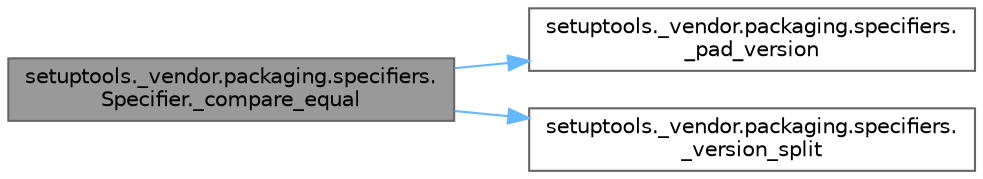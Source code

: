 digraph "setuptools._vendor.packaging.specifiers.Specifier._compare_equal"
{
 // LATEX_PDF_SIZE
  bgcolor="transparent";
  edge [fontname=Helvetica,fontsize=10,labelfontname=Helvetica,labelfontsize=10];
  node [fontname=Helvetica,fontsize=10,shape=box,height=0.2,width=0.4];
  rankdir="LR";
  Node1 [id="Node000001",label="setuptools._vendor.packaging.specifiers.\lSpecifier._compare_equal",height=0.2,width=0.4,color="gray40", fillcolor="grey60", style="filled", fontcolor="black",tooltip=" "];
  Node1 -> Node2 [id="edge1_Node000001_Node000002",color="steelblue1",style="solid",tooltip=" "];
  Node2 [id="Node000002",label="setuptools._vendor.packaging.specifiers.\l_pad_version",height=0.2,width=0.4,color="grey40", fillcolor="white", style="filled",URL="$namespacesetuptools_1_1__vendor_1_1packaging_1_1specifiers.html#a7d7c889ca6ba9665b2d0af8671cf8361",tooltip=" "];
  Node1 -> Node3 [id="edge2_Node000001_Node000003",color="steelblue1",style="solid",tooltip=" "];
  Node3 [id="Node000003",label="setuptools._vendor.packaging.specifiers.\l_version_split",height=0.2,width=0.4,color="grey40", fillcolor="white", style="filled",URL="$namespacesetuptools_1_1__vendor_1_1packaging_1_1specifiers.html#a76c84166587f80c65c0502c42a4ebce6",tooltip=" "];
}
